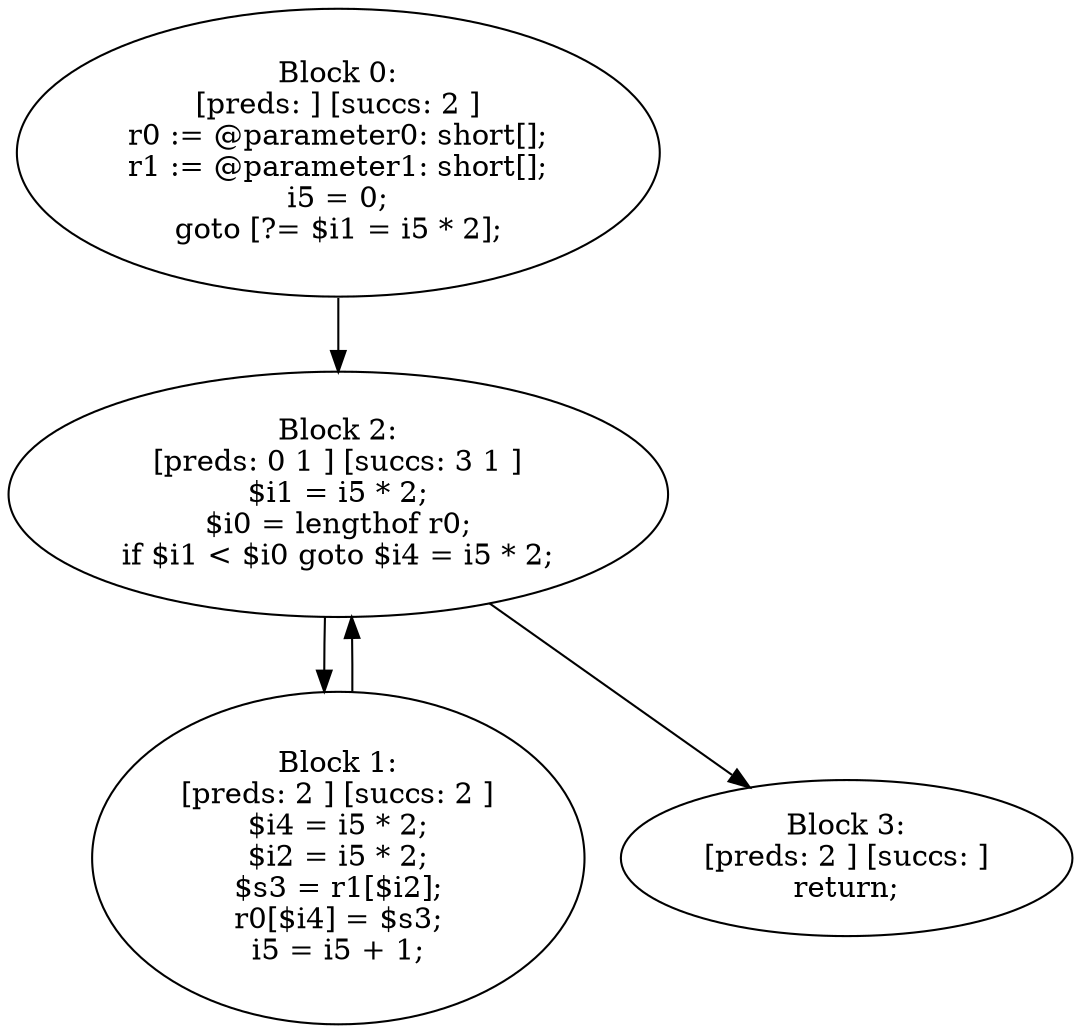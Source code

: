 digraph "unitGraph" {
    "Block 0:
[preds: ] [succs: 2 ]
r0 := @parameter0: short[];
r1 := @parameter1: short[];
i5 = 0;
goto [?= $i1 = i5 * 2];
"
    "Block 1:
[preds: 2 ] [succs: 2 ]
$i4 = i5 * 2;
$i2 = i5 * 2;
$s3 = r1[$i2];
r0[$i4] = $s3;
i5 = i5 + 1;
"
    "Block 2:
[preds: 0 1 ] [succs: 3 1 ]
$i1 = i5 * 2;
$i0 = lengthof r0;
if $i1 < $i0 goto $i4 = i5 * 2;
"
    "Block 3:
[preds: 2 ] [succs: ]
return;
"
    "Block 0:
[preds: ] [succs: 2 ]
r0 := @parameter0: short[];
r1 := @parameter1: short[];
i5 = 0;
goto [?= $i1 = i5 * 2];
"->"Block 2:
[preds: 0 1 ] [succs: 3 1 ]
$i1 = i5 * 2;
$i0 = lengthof r0;
if $i1 < $i0 goto $i4 = i5 * 2;
";
    "Block 1:
[preds: 2 ] [succs: 2 ]
$i4 = i5 * 2;
$i2 = i5 * 2;
$s3 = r1[$i2];
r0[$i4] = $s3;
i5 = i5 + 1;
"->"Block 2:
[preds: 0 1 ] [succs: 3 1 ]
$i1 = i5 * 2;
$i0 = lengthof r0;
if $i1 < $i0 goto $i4 = i5 * 2;
";
    "Block 2:
[preds: 0 1 ] [succs: 3 1 ]
$i1 = i5 * 2;
$i0 = lengthof r0;
if $i1 < $i0 goto $i4 = i5 * 2;
"->"Block 3:
[preds: 2 ] [succs: ]
return;
";
    "Block 2:
[preds: 0 1 ] [succs: 3 1 ]
$i1 = i5 * 2;
$i0 = lengthof r0;
if $i1 < $i0 goto $i4 = i5 * 2;
"->"Block 1:
[preds: 2 ] [succs: 2 ]
$i4 = i5 * 2;
$i2 = i5 * 2;
$s3 = r1[$i2];
r0[$i4] = $s3;
i5 = i5 + 1;
";
}
